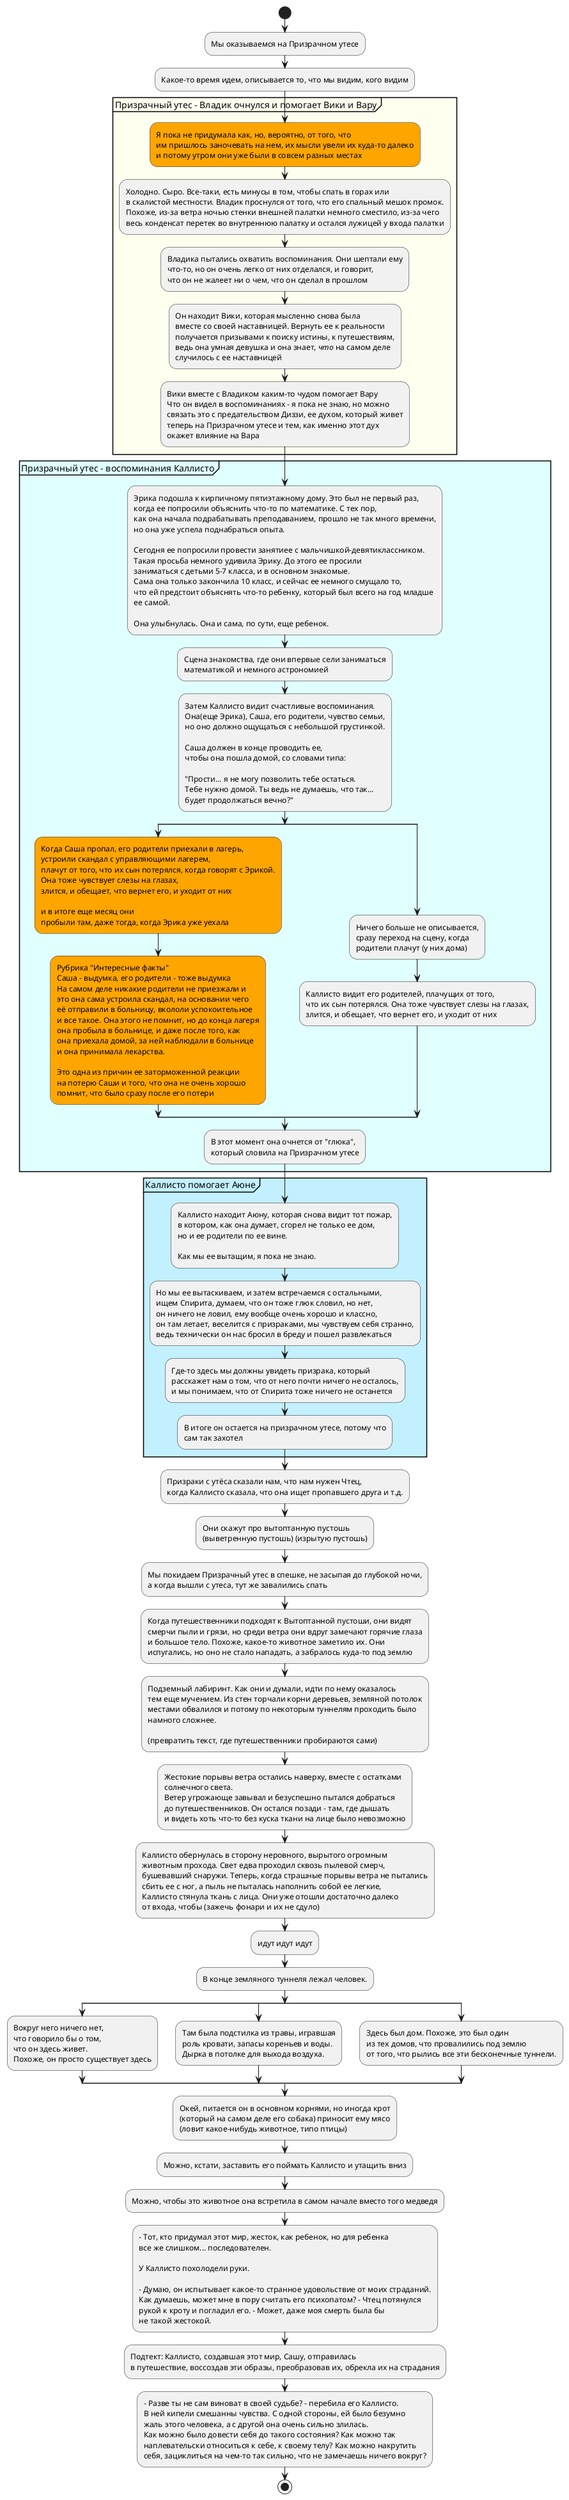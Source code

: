 @startuml
'https://plantuml.com/activity-diagram-beta

start

:Мы оказываемся на Призрачном утесе;

:Какое-то время идем, описывается то, что мы видим, кого видим;

group #ivory Призрачный утес - Владик очнулся и помогает Вики и Вару

#orange:Я пока не придумала как, но, вероятно, от того, что
им пришлось заночевать на нем, их мысли увели их куда-то далеко
и потому утром они уже были в совсем разных местах;

:Холодно. Сыро. Все-таки, есть минусы в том, чтобы спать в горах или
в скалистой местности. Владик проснулся от того, что его спальный мешок промок.
Похоже, из-за ветра ночью стенки внешней палатки немного сместило, из-за чего
весь конденсат перетек во внутреннюю палатку и остался лужицей у входа палатки;

:Владика пытались охватить воспоминания. Они шептали ему
что-то, но он очень легко от них отделался, и говорит,
что он не жалеет ни о чем, что он сделал в прошлом;

:Он находит Вики, которая мысленно снова была
вместе со своей наставницей. Вернуть ее к реальности
получается призывами к поиску истины, к путешествиям,
ведь она умная девушка и она знает, <i>что</i> на самом деле
случилось с ее наставницей;

:Вики вместе с Владиком каким-то чудом помогает Вару
Что он видел в воспоминаниях - я пока не знаю, но можно
связать это с предательством Диззи, ее духом, который живет
теперь на Призрачном утесе и тем, как именно этот дух
окажет влияние на Вара;

end group


group #lightcyan Призрачный утес - воспоминания Каллисто

:Эрика подошла к кирпичному пятиэтажному дому. Это был не первый раз,
когда ее попросили объяснить что-то по математике. С тех пор,
как она начала подрабатывать преподаванием, прошло не так много времени,
но она уже успела поднабраться опыта.

Сегодня ее попросили провести занятиее с мальчишкой-девятиклассником.
Такая просьба немного удивила Эрику. До этого ее просили
заниматься с детьми 5-7 класса, и в основном знакомые.
Сама она только закончила 10 класс, и сейчас ее немного смущало то,
что ей предстоит объяснять что-то ребенку, который был всего на год младше
ее самой.

Она улыбнулась. Она и сама, по сути, еще ребенок.;


:Сцена знакомства, где они впервые сели заниматься
математикой и немного астрономией;

:Затем Каллисто видит счастливые воспоминания.
Она(еще Эрика), Саша, его родители, чувство семьи,
но оно должно ощущаться с небольшой грустинкой.

Саша должен в конце проводить ее,
чтобы она пошла домой, со словами типа:

"Прости... я не могу позволить тебе остаться.
Тебе нужно домой. Ты ведь не думаешь, что так...
будет продолжаться вечно?";

split
#orange:Когда Саша пропал, его родители приехали в лагерь,
устроили скандал с управляющими лагерем,
плачут от того, что их сын потерялся, когда говорят с Эрикой.
Она тоже чувствует слезы на глазах,
злится, и обещает, что вернет его, и уходит от них

и в итоге еще месяц они
пробыли там, даже тогда, когда Эрика уже уехала;


#orange:Рубрика "Интересные факты"
Саша - выдумка, его родители - тоже выдумка
На самом деле никакие родители не приезжали и
это она сама устроила скандал, на основании чего
её отправили в больницу, вкололи успокоительное
и все такое. Она этого не помнит, но до конца лагеря
она пробыла в больнице, и даже после того, как
она приехала домой, за ней наблюдали в больнице
и она принимала лекарства.

Это одна из причин ее заторможенной реакции
на потерю Саши и того, что она не очень хорошо
помнит, что было сразу после его потери;
split again

:Ничего больше не описывается,
сразу переход на сцену, когда
родители плачут (у них дома);

:Каллисто видит его родителей, плачущих от того,
что их сын потерялся. Она тоже чувствует слезы на глазах,
злится, и обещает, что вернет его, и уходит от них;
end split



:В этот момент она очнется от "глюка",
который словила на Призрачном утесе;

end group

group #application Каллисто помогает Аюне

:Каллисто находит Аюну, которая снова видит тот пожар,
в котором, как она думает, сгорел не только ее дом,
но и ее родители по ее вине.

Как мы ее вытащим, я пока не знаю.;

:Но мы ее вытаскиваем, и затем встречаемся с остальными,
ищем Спирита, думаем, что он тоже глюк словил, но нет,
он ничего не ловил, ему вообще очень хорошо и классно,
он там летает, веселится с призраками, мы чувствуем себя странно,
ведь технически он нас бросил в бреду и пошел развлекаться;

:Где-то здесь мы должны увидеть призрака, который
расскажет нам о том, что от него почти ничего не осталось,
и мы понимаем, что от Спирита тоже ничего не останется;


:В итоге он остается на призрачном утесе, потому что
сам так захотел;


end group


:Призраки с утёса сказали нам, что нам нужен Чтец,
когда Каллисто сказала, что она ищет пропавшего друга и т.д.;


:Они скажут про вытоптанную пустошь
(выветренную пустошь) (изрытую пустошь);


:Мы покидаем Призрачный утес в спешке, не засыпая до глубокой ночи,
а когда вышли с утеса, тут же завалились спать;

:Когда путешественники подходят к Вытоптанной пустоши, они видят
смерчи пыли и грязи, но среди ветра они вдруг замечают горячие глаза
и большое тело. Похоже, какое-то животное заметило их. Они
испугались, но оно не стало нападать, а забралось куда-то под землю;

:Подземный лабиринт. Как они и думали, идти по нему оказалось
тем еще мучением. Из стен торчали корни деревьев, земляной потолок
местами обвалился и потому по некоторым туннелям проходить было
намного сложнее.

(превратить текст, где путешественники пробираются сами);

:Жестокие порывы ветра остались наверху, вместе с остатками
солнечного света.
Ветер угрожающе завывал и безуспешно пытался добраться
до путешественников. Он остался позади - там, где дышать
и видеть хоть что-то без куска ткани на лице было невозможно;


:Каллисто обернулась в сторону неровного, вырытого огромным
животным прохода. Свет едва проходил сквозь пылевой смерч,
бушевавший снаружи. Теперь, когда страшные порывы ветра не пытались
сбить ее с ног, а пыль не пыталась наполнить собой ее легкие,
Каллисто стянула ткань с лица. Они уже отошли достаточно далеко
от входа, чтобы (зажечь фонари и их не сдуло);

:идут идут идут;

:В конце земляного туннеля лежал человек.;

split

:Вокруг него ничего нет,
что говорило бы о том,
что он здесь живет.
Похоже, он просто существует здесь;

split again

:Там была подстилка из травы, игравшая
роль кровати, запасы кореньев и воды.
Дырка в потолке для выхода воздуха.;

split again

:Здесь был дом. Похоже, это был один
из тех домов, что провалились под землю
от того, что рылись все эти бесконечные туннели.;

end split;

:Окей, питается он в основном корнями, но иногда крот
(который на самом деле его собака) приносит ему мясо
(ловит какое-нибудь животное, типо птицы);

:Можно, кстати, заставить его поймать Каллисто и утащить вниз;

:Можно, чтобы это животное она встретила в самом начале вместо того медведя;


:- Тот, кто придумал этот мир, жесток, как ребенок, но для ребенка
все же слишком... последователен.

У Каллисто похолодели руки.

- Думаю, он испытывает какое-то странное удовольствие от моих страданий.
Как думаешь, может мне в пору считать его психопатом? - Чтец потянулся
рукой к кроту и погладил его. - Может, даже моя смерть была бы
не такой жестокой.;

:Подтект: Каллисто, создавшая этот мир, Сашу, отправилась
в путешествие, воссоздав эти образы, преобразовав их, обрекла их на страдания;

:- Разве ты не сам виноват в своей судьбе? - перебила его Каллисто.
В ней кипели смешанны чувства. С одной стороны, ей было безумно
жаль этого человека, а с другой она очень сильно злилась.
Как можно было довести себя до такого состояния? Как можно так
наплевательски относиться к себе, к своему телу? Как можно накрутить
себя, зациклиться на чем-то так сильно, что не замечаешь ничего вокруг?;

stop

@enduml
